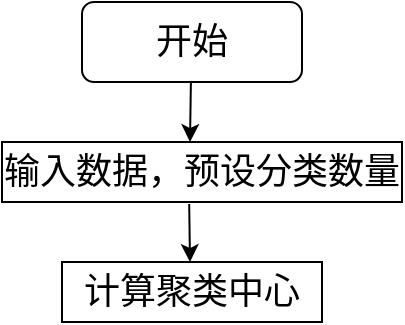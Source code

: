 <mxfile version="20.1.1" type="github">
  <diagram id="uziK3NO7eQcpJdqtWjjK" name="Page-1">
    <mxGraphModel dx="353" dy="624" grid="1" gridSize="10" guides="1" tooltips="1" connect="1" arrows="1" fold="1" page="1" pageScale="1" pageWidth="827" pageHeight="1169" math="0" shadow="0">
      <root>
        <mxCell id="0" />
        <mxCell id="1" parent="0" />
        <mxCell id="AOiTqFv167IxLG4Y2etf-3" value="&lt;font style=&quot;font-size: 18px;&quot;&gt;开始&lt;/font&gt;" style="rounded=1;whiteSpace=wrap;html=1;" vertex="1" parent="1">
          <mxGeometry x="330" y="230" width="110" height="40" as="geometry" />
        </mxCell>
        <mxCell id="AOiTqFv167IxLG4Y2etf-4" value="" style="endArrow=classic;html=1;rounded=0;fontSize=18;exitX=0.495;exitY=1;exitDx=0;exitDy=0;exitPerimeter=0;" edge="1" parent="1" source="AOiTqFv167IxLG4Y2etf-3">
          <mxGeometry width="50" height="50" relative="1" as="geometry">
            <mxPoint x="385" y="280" as="sourcePoint" />
            <mxPoint x="384" y="300" as="targetPoint" />
            <Array as="points" />
          </mxGeometry>
        </mxCell>
        <mxCell id="AOiTqFv167IxLG4Y2etf-5" value="输入数据，预设分类数量" style="rounded=0;whiteSpace=wrap;html=1;fontSize=18;" vertex="1" parent="1">
          <mxGeometry x="290" y="300" width="200" height="30" as="geometry" />
        </mxCell>
        <mxCell id="AOiTqFv167IxLG4Y2etf-6" value="" style="endArrow=classic;html=1;rounded=0;fontSize=18;exitX=0.468;exitY=1.033;exitDx=0;exitDy=0;exitPerimeter=0;" edge="1" parent="1" source="AOiTqFv167IxLG4Y2etf-5">
          <mxGeometry width="50" height="50" relative="1" as="geometry">
            <mxPoint x="384.5" y="340" as="sourcePoint" />
            <mxPoint x="384" y="360" as="targetPoint" />
          </mxGeometry>
        </mxCell>
        <mxCell id="AOiTqFv167IxLG4Y2etf-7" value="计算聚类中心" style="rounded=0;whiteSpace=wrap;html=1;fontSize=18;" vertex="1" parent="1">
          <mxGeometry x="320" y="360" width="130" height="30" as="geometry" />
        </mxCell>
      </root>
    </mxGraphModel>
  </diagram>
</mxfile>
